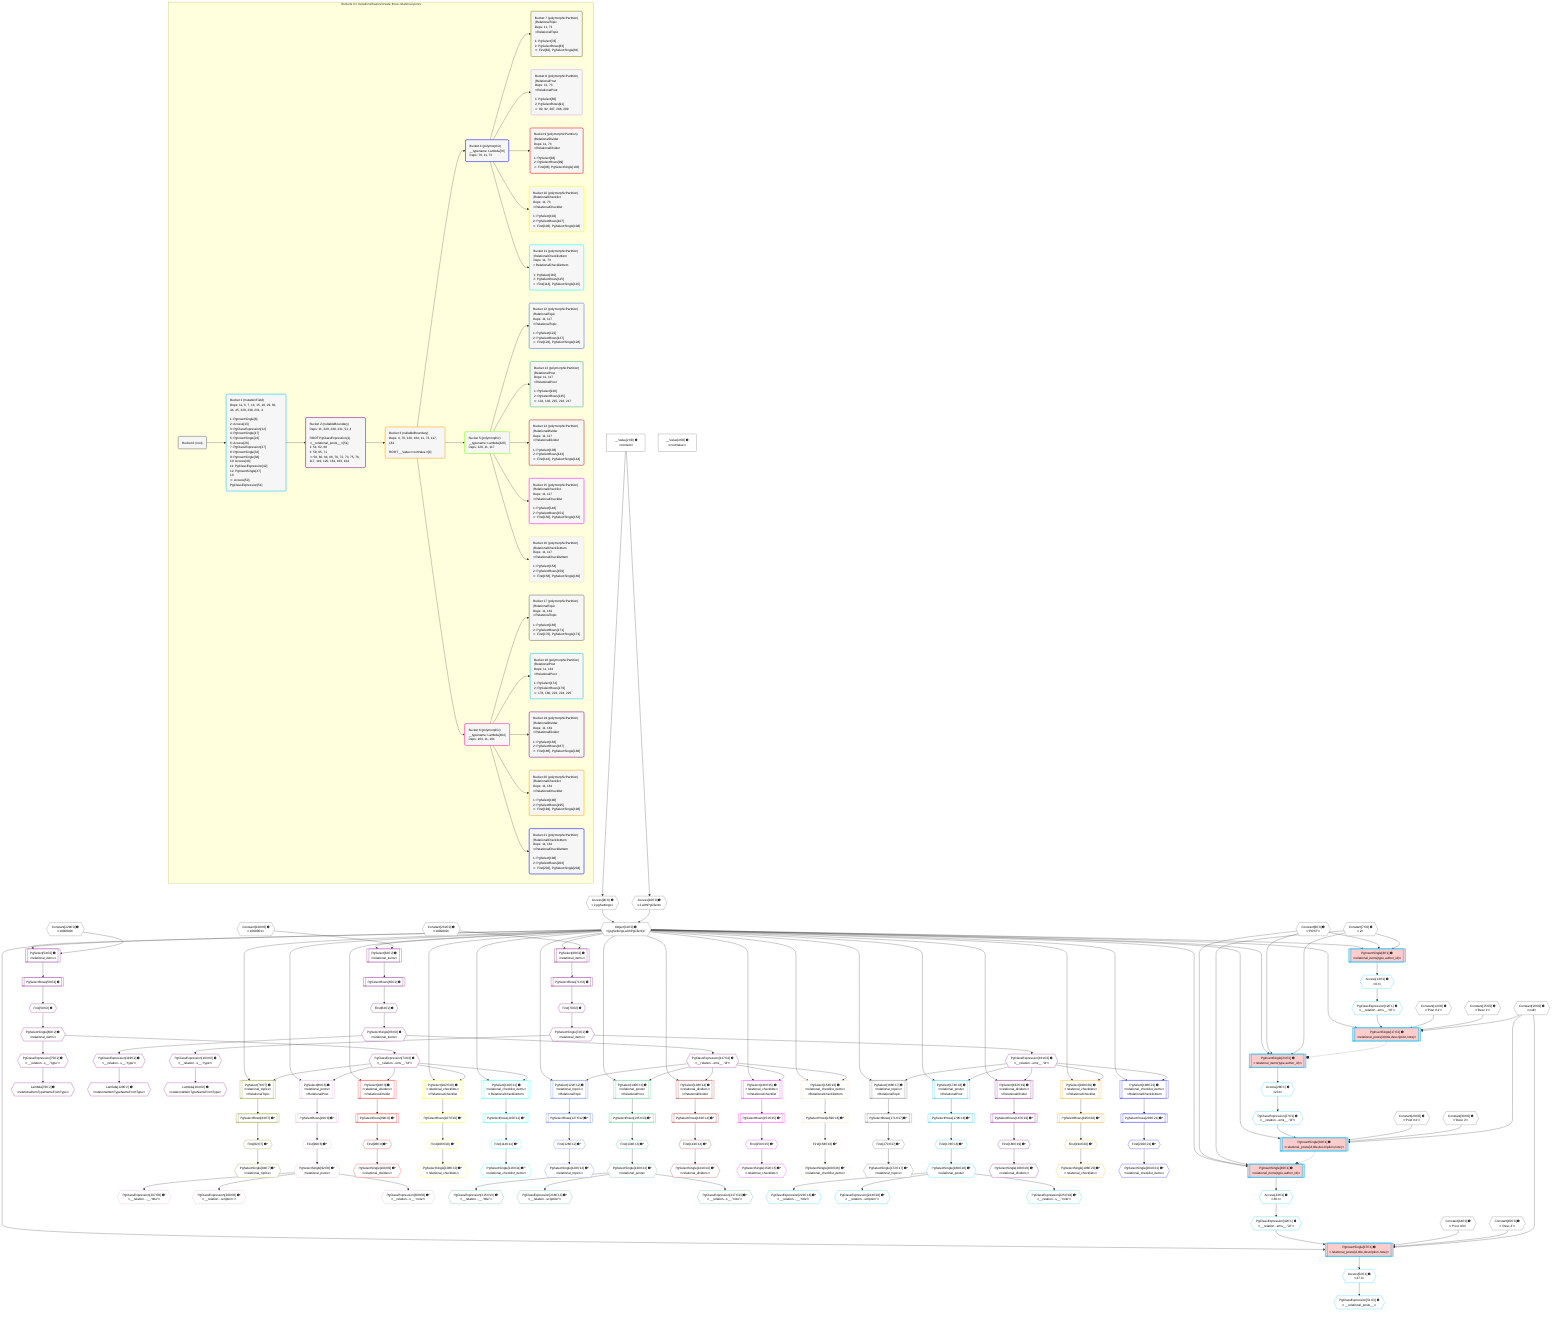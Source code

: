 %%{init: {'themeVariables': { 'fontSize': '12px'}}}%%
graph TD
    classDef path fill:#eee,stroke:#000,color:#000
    classDef plan fill:#fff,stroke-width:1px,color:#000
    classDef itemplan fill:#fff,stroke-width:2px,color:#000
    classDef unbatchedplan fill:#dff,stroke-width:1px,color:#000
    classDef sideeffectplan fill:#fcc,stroke-width:2px,color:#000
    classDef bucket fill:#f6f6f6,color:#000,stroke-width:2px,text-align:left

    subgraph "Buckets for mutations/basics/create-three-relational-posts"
    Bucket0("Bucket 0 (root)"):::bucket
    Bucket1("Bucket 1 (mutationField)<br />Deps: 11, 6, 7, 14, 15, 16, 29, 30, 44, 45, 229, 230, 231, 4<br /><br />1: PgInsertSingle[8]<br />2: Access[13]<br />3: PgClassExpression[12]<br />4: PgInsertSingle[17]<br />5: PgInsertSingle[23]<br />6: Access[28]<br />7: PgClassExpression[27]<br />8: PgInsertSingle[32]<br />9: PgInsertSingle[38]<br />10: Access[43]<br />11: PgClassExpression[42]<br />12: PgInsertSingle[47]<br />13: <br />ᐳ: Access[52], PgClassExpression[51]"):::bucket
    Bucket2("Bucket 2 (nullableBoundary)<br />Deps: 11, 229, 230, 231, 51, 4<br /><br />ROOT PgClassExpression{1}ᐸ__relational_posts__ᐳ[51]<br />1: 54, 62, 68<br />2: 59, 65, 71<br />ᐳ: 58, 60, 64, 66, 70, 72, 73, 75, 76, 117, 119, 120, 161, 163, 164"):::bucket
    Bucket3("Bucket 3 (nullableBoundary)<br />Deps: 4, 76, 120, 164, 11, 73, 117, 161<br /><br />ROOT __ValueᐸrootValueᐳ[4]"):::bucket
    Bucket4("Bucket 4 (polymorphic)<br />__typename: Lambda[76]<br />Deps: 76, 11, 73"):::bucket
    Bucket5("Bucket 5 (polymorphic)<br />__typename: Lambda[120]<br />Deps: 120, 11, 117"):::bucket
    Bucket6("Bucket 6 (polymorphic)<br />__typename: Lambda[164]<br />Deps: 164, 11, 161"):::bucket
    Bucket7("Bucket 7 (polymorphicPartition)<br />|RelationalTopic<br />Deps: 11, 73<br />ᐳRelationalTopic<br /><br />1: PgSelect[78]<br />2: PgSelectRows[83]<br />ᐳ: First[82], PgSelectSingle[84]"):::bucket
    Bucket8("Bucket 8 (polymorphicPartition)<br />|RelationalPost<br />Deps: 11, 73<br />ᐳRelationalPost<br /><br />1: PgSelect[86]<br />2: PgSelectRows[91]<br />ᐳ: 90, 92, 207, 208, 209"):::bucket
    Bucket9("Bucket 9 (polymorphicPartition)<br />|RelationalDivider<br />Deps: 11, 73<br />ᐳRelationalDivider<br /><br />1: PgSelect[94]<br />2: PgSelectRows[99]<br />ᐳ: First[98], PgSelectSingle[100]"):::bucket
    Bucket10("Bucket 10 (polymorphicPartition)<br />|RelationalChecklist<br />Deps: 11, 73<br />ᐳRelationalChecklist<br /><br />1: PgSelect[102]<br />2: PgSelectRows[107]<br />ᐳ: First[106], PgSelectSingle[108]"):::bucket
    Bucket11("Bucket 11 (polymorphicPartition)<br />|RelationalChecklistItem<br />Deps: 11, 73<br />ᐳRelationalChecklistItem<br /><br />1: PgSelect[110]<br />2: PgSelectRows[115]<br />ᐳ: First[114], PgSelectSingle[116]"):::bucket
    Bucket12("Bucket 12 (polymorphicPartition)<br />|RelationalTopic<br />Deps: 11, 117<br />ᐳRelationalTopic<br /><br />1: PgSelect[122]<br />2: PgSelectRows[127]<br />ᐳ: First[126], PgSelectSingle[128]"):::bucket
    Bucket13("Bucket 13 (polymorphicPartition)<br />|RelationalPost<br />Deps: 11, 117<br />ᐳRelationalPost<br /><br />1: PgSelect[130]<br />2: PgSelectRows[135]<br />ᐳ: 134, 136, 215, 216, 217"):::bucket
    Bucket14("Bucket 14 (polymorphicPartition)<br />|RelationalDivider<br />Deps: 11, 117<br />ᐳRelationalDivider<br /><br />1: PgSelect[138]<br />2: PgSelectRows[143]<br />ᐳ: First[142], PgSelectSingle[144]"):::bucket
    Bucket15("Bucket 15 (polymorphicPartition)<br />|RelationalChecklist<br />Deps: 11, 117<br />ᐳRelationalChecklist<br /><br />1: PgSelect[146]<br />2: PgSelectRows[151]<br />ᐳ: First[150], PgSelectSingle[152]"):::bucket
    Bucket16("Bucket 16 (polymorphicPartition)<br />|RelationalChecklistItem<br />Deps: 11, 117<br />ᐳRelationalChecklistItem<br /><br />1: PgSelect[154]<br />2: PgSelectRows[159]<br />ᐳ: First[158], PgSelectSingle[160]"):::bucket
    Bucket17("Bucket 17 (polymorphicPartition)<br />|RelationalTopic<br />Deps: 11, 161<br />ᐳRelationalTopic<br /><br />1: PgSelect[166]<br />2: PgSelectRows[171]<br />ᐳ: First[170], PgSelectSingle[172]"):::bucket
    Bucket18("Bucket 18 (polymorphicPartition)<br />|RelationalPost<br />Deps: 11, 161<br />ᐳRelationalPost<br /><br />1: PgSelect[174]<br />2: PgSelectRows[179]<br />ᐳ: 178, 180, 223, 224, 225"):::bucket
    Bucket19("Bucket 19 (polymorphicPartition)<br />|RelationalDivider<br />Deps: 11, 161<br />ᐳRelationalDivider<br /><br />1: PgSelect[182]<br />2: PgSelectRows[187]<br />ᐳ: First[186], PgSelectSingle[188]"):::bucket
    Bucket20("Bucket 20 (polymorphicPartition)<br />|RelationalChecklist<br />Deps: 11, 161<br />ᐳRelationalChecklist<br /><br />1: PgSelect[190]<br />2: PgSelectRows[195]<br />ᐳ: First[194], PgSelectSingle[196]"):::bucket
    Bucket21("Bucket 21 (polymorphicPartition)<br />|RelationalChecklistItem<br />Deps: 11, 161<br />ᐳRelationalChecklistItem<br /><br />1: PgSelect[198]<br />2: PgSelectRows[203]<br />ᐳ: First[202], PgSelectSingle[204]"):::bucket
    end
    Bucket0 --> Bucket1
    Bucket1 --> Bucket2
    Bucket2 --> Bucket3
    Bucket3 --> Bucket4 & Bucket5 & Bucket6
    Bucket4 --> Bucket7 & Bucket8 & Bucket9 & Bucket10 & Bucket11
    Bucket5 --> Bucket12 & Bucket13 & Bucket14 & Bucket15 & Bucket16
    Bucket6 --> Bucket17 & Bucket18 & Bucket19 & Bucket20 & Bucket21

    %% plan dependencies
    Object11{{"Object[11∈0] ➊<br />ᐸ{pgSettings,withPgClient}ᐳ"}}:::plan
    Access9{{"Access[9∈0] ➊<br />ᐸ2.pgSettingsᐳ"}}:::plan
    Access10{{"Access[10∈0] ➊<br />ᐸ2.withPgClientᐳ"}}:::plan
    Access9 & Access10 --> Object11
    __Value2["__Value[2∈0] ➊<br />ᐸcontextᐳ"]:::plan
    __Value2 --> Access9
    __Value2 --> Access10
    __Value4["__Value[4∈0] ➊<br />ᐸrootValueᐳ"]:::plan
    Constant6{{"Constant[6∈0] ➊<br />ᐸ'POST'ᐳ"}}:::plan
    Constant7{{"Constant[7∈0] ➊<br />ᐸ2ᐳ"}}:::plan
    Constant14{{"Constant[14∈0] ➊<br />ᐸ'Post ꖛ1'ᐳ"}}:::plan
    Constant15{{"Constant[15∈0] ➊<br />ᐸ'Desc 1'ᐳ"}}:::plan
    Constant16{{"Constant[16∈0] ➊<br />ᐸnullᐳ"}}:::plan
    Constant29{{"Constant[29∈0] ➊<br />ᐸ'Post ꖛ2'ᐳ"}}:::plan
    Constant30{{"Constant[30∈0] ➊<br />ᐸ'Desc 2'ᐳ"}}:::plan
    Constant44{{"Constant[44∈0] ➊<br />ᐸ'Post ꖛ3'ᐳ"}}:::plan
    Constant45{{"Constant[45∈0] ➊<br />ᐸ'Desc 3'ᐳ"}}:::plan
    Constant229{{"Constant[229∈0] ➊<br />ᐸ1000000ᐳ"}}:::plan
    Constant230{{"Constant[230∈0] ➊<br />ᐸ1000001ᐳ"}}:::plan
    Constant231{{"Constant[231∈0] ➊<br />ᐸ1000002ᐳ"}}:::plan
    PgInsertSingle17[["PgInsertSingle[17∈1] ➊<br />ᐸrelational_posts(id,title,description,note)ᐳ"]]:::sideeffectplan
    PgClassExpression12{{"PgClassExpression[12∈1] ➊<br />ᐸ__relation...ems__.”id”ᐳ"}}:::plan
    Object11 & PgClassExpression12 & Constant14 & Constant15 & Constant16 --> PgInsertSingle17
    PgInsertSingle32[["PgInsertSingle[32∈1] ➊<br />ᐸrelational_posts(id,title,description,note)ᐳ"]]:::sideeffectplan
    PgClassExpression27{{"PgClassExpression[27∈1] ➊<br />ᐸ__relation...ems__.”id”ᐳ"}}:::plan
    Object11 & PgClassExpression27 & Constant29 & Constant30 & Constant16 --> PgInsertSingle32
    PgInsertSingle47[["PgInsertSingle[47∈1] ➊<br />ᐸrelational_posts(id,title,description,note)ᐳ"]]:::sideeffectplan
    PgClassExpression42{{"PgClassExpression[42∈1] ➊<br />ᐸ__relation...ems__.”id”ᐳ"}}:::plan
    Object11 & PgClassExpression42 & Constant44 & Constant45 & Constant16 --> PgInsertSingle47
    PgInsertSingle8[["PgInsertSingle[8∈1] ➊<br />ᐸrelational_items(type,author_id)ᐳ"]]:::sideeffectplan
    Object11 & Constant6 & Constant7 --> PgInsertSingle8
    PgInsertSingle23[["PgInsertSingle[23∈1] ➊<br />ᐸrelational_items(type,author_id)ᐳ"]]:::sideeffectplan
    Object11 & Constant6 & Constant7 --> PgInsertSingle23
    PgInsertSingle38[["PgInsertSingle[38∈1] ➊<br />ᐸrelational_items(type,author_id)ᐳ"]]:::sideeffectplan
    Object11 & Constant6 & Constant7 --> PgInsertSingle38
    Access13{{"Access[13∈1] ➊<br />ᐸ8.tᐳ"}}:::plan
    Access13 --> PgClassExpression12
    PgInsertSingle8 --> Access13
    Access28{{"Access[28∈1] ➊<br />ᐸ23.tᐳ"}}:::plan
    Access28 --> PgClassExpression27
    PgInsertSingle23 --> Access28
    Access43{{"Access[43∈1] ➊<br />ᐸ38.tᐳ"}}:::plan
    Access43 --> PgClassExpression42
    PgInsertSingle38 --> Access43
    PgClassExpression51{{"PgClassExpression[51∈1] ➊<br />ᐸ__relational_posts__ᐳ"}}:::plan
    Access52{{"Access[52∈1] ➊<br />ᐸ47.tᐳ"}}:::plan
    Access52 --> PgClassExpression51
    PgInsertSingle47 --> Access52
    PgSelect54[["PgSelect[54∈2] ➊<br />ᐸrelational_itemsᐳ"]]:::plan
    Object11 & Constant229 --> PgSelect54
    PgSelect62[["PgSelect[62∈2] ➊<br />ᐸrelational_itemsᐳ"]]:::plan
    Object11 & Constant230 --> PgSelect62
    PgSelect68[["PgSelect[68∈2] ➊<br />ᐸrelational_itemsᐳ"]]:::plan
    Object11 & Constant231 --> PgSelect68
    First58{{"First[58∈2] ➊"}}:::plan
    PgSelectRows59[["PgSelectRows[59∈2] ➊"]]:::plan
    PgSelectRows59 --> First58
    PgSelect54 --> PgSelectRows59
    PgSelectSingle60{{"PgSelectSingle[60∈2] ➊<br />ᐸrelational_itemsᐳ"}}:::plan
    First58 --> PgSelectSingle60
    First64{{"First[64∈2] ➊"}}:::plan
    PgSelectRows65[["PgSelectRows[65∈2] ➊"]]:::plan
    PgSelectRows65 --> First64
    PgSelect62 --> PgSelectRows65
    PgSelectSingle66{{"PgSelectSingle[66∈2] ➊<br />ᐸrelational_itemsᐳ"}}:::plan
    First64 --> PgSelectSingle66
    First70{{"First[70∈2] ➊"}}:::plan
    PgSelectRows71[["PgSelectRows[71∈2] ➊"]]:::plan
    PgSelectRows71 --> First70
    PgSelect68 --> PgSelectRows71
    PgSelectSingle72{{"PgSelectSingle[72∈2] ➊<br />ᐸrelational_itemsᐳ"}}:::plan
    First70 --> PgSelectSingle72
    PgClassExpression73{{"PgClassExpression[73∈2] ➊<br />ᐸ__relation...ems__.”id”ᐳ"}}:::plan
    PgSelectSingle60 --> PgClassExpression73
    PgClassExpression75{{"PgClassExpression[75∈2] ➊<br />ᐸ__relation...s__.”type”ᐳ"}}:::plan
    PgSelectSingle60 --> PgClassExpression75
    Lambda76{{"Lambda[76∈2] ➊<br />ᐸrelationalItemTypeNameFromTypeᐳ"}}:::plan
    PgClassExpression75 --> Lambda76
    PgClassExpression117{{"PgClassExpression[117∈2] ➊<br />ᐸ__relation...ems__.”id”ᐳ"}}:::plan
    PgSelectSingle66 --> PgClassExpression117
    PgClassExpression119{{"PgClassExpression[119∈2] ➊<br />ᐸ__relation...s__.”type”ᐳ"}}:::plan
    PgSelectSingle66 --> PgClassExpression119
    Lambda120{{"Lambda[120∈2] ➊<br />ᐸrelationalItemTypeNameFromTypeᐳ"}}:::plan
    PgClassExpression119 --> Lambda120
    PgClassExpression161{{"PgClassExpression[161∈2] ➊<br />ᐸ__relation...ems__.”id”ᐳ"}}:::plan
    PgSelectSingle72 --> PgClassExpression161
    PgClassExpression163{{"PgClassExpression[163∈2] ➊<br />ᐸ__relation...s__.”type”ᐳ"}}:::plan
    PgSelectSingle72 --> PgClassExpression163
    Lambda164{{"Lambda[164∈2] ➊<br />ᐸrelationalItemTypeNameFromTypeᐳ"}}:::plan
    PgClassExpression163 --> Lambda164
    PgSelect78[["PgSelect[78∈7] ➊<br />ᐸrelational_topicsᐳ<br />ᐳRelationalTopic"]]:::plan
    Object11 & PgClassExpression73 --> PgSelect78
    First82{{"First[82∈7] ➊^"}}:::plan
    PgSelectRows83[["PgSelectRows[83∈7] ➊^"]]:::plan
    PgSelectRows83 --> First82
    PgSelect78 --> PgSelectRows83
    PgSelectSingle84{{"PgSelectSingle[84∈7] ➊^<br />ᐸrelational_topicsᐳ"}}:::plan
    First82 --> PgSelectSingle84
    PgSelect86[["PgSelect[86∈8] ➊<br />ᐸrelational_postsᐳ<br />ᐳRelationalPost"]]:::plan
    Object11 & PgClassExpression73 --> PgSelect86
    First90{{"First[90∈8] ➊^"}}:::plan
    PgSelectRows91[["PgSelectRows[91∈8] ➊^"]]:::plan
    PgSelectRows91 --> First90
    PgSelect86 --> PgSelectRows91
    PgSelectSingle92{{"PgSelectSingle[92∈8] ➊^<br />ᐸrelational_postsᐳ"}}:::plan
    First90 --> PgSelectSingle92
    PgClassExpression207{{"PgClassExpression[207∈8] ➊^<br />ᐸ__relation...__.”title”ᐳ"}}:::plan
    PgSelectSingle92 --> PgClassExpression207
    PgClassExpression208{{"PgClassExpression[208∈8] ➊^<br />ᐸ__relation...scription”ᐳ"}}:::plan
    PgSelectSingle92 --> PgClassExpression208
    PgClassExpression209{{"PgClassExpression[209∈8] ➊^<br />ᐸ__relation...s__.”note”ᐳ"}}:::plan
    PgSelectSingle92 --> PgClassExpression209
    PgSelect94[["PgSelect[94∈9] ➊<br />ᐸrelational_dividersᐳ<br />ᐳRelationalDivider"]]:::plan
    Object11 & PgClassExpression73 --> PgSelect94
    First98{{"First[98∈9] ➊^"}}:::plan
    PgSelectRows99[["PgSelectRows[99∈9] ➊^"]]:::plan
    PgSelectRows99 --> First98
    PgSelect94 --> PgSelectRows99
    PgSelectSingle100{{"PgSelectSingle[100∈9] ➊^<br />ᐸrelational_dividersᐳ"}}:::plan
    First98 --> PgSelectSingle100
    PgSelect102[["PgSelect[102∈10] ➊<br />ᐸrelational_checklistsᐳ<br />ᐳRelationalChecklist"]]:::plan
    Object11 & PgClassExpression73 --> PgSelect102
    First106{{"First[106∈10] ➊^"}}:::plan
    PgSelectRows107[["PgSelectRows[107∈10] ➊^"]]:::plan
    PgSelectRows107 --> First106
    PgSelect102 --> PgSelectRows107
    PgSelectSingle108{{"PgSelectSingle[108∈10] ➊^<br />ᐸrelational_checklistsᐳ"}}:::plan
    First106 --> PgSelectSingle108
    PgSelect110[["PgSelect[110∈11] ➊<br />ᐸrelational_checklist_itemsᐳ<br />ᐳRelationalChecklistItem"]]:::plan
    Object11 & PgClassExpression73 --> PgSelect110
    First114{{"First[114∈11] ➊^"}}:::plan
    PgSelectRows115[["PgSelectRows[115∈11] ➊^"]]:::plan
    PgSelectRows115 --> First114
    PgSelect110 --> PgSelectRows115
    PgSelectSingle116{{"PgSelectSingle[116∈11] ➊^<br />ᐸrelational_checklist_itemsᐳ"}}:::plan
    First114 --> PgSelectSingle116
    PgSelect122[["PgSelect[122∈12] ➊<br />ᐸrelational_topicsᐳ<br />ᐳRelationalTopic"]]:::plan
    Object11 & PgClassExpression117 --> PgSelect122
    First126{{"First[126∈12] ➊^"}}:::plan
    PgSelectRows127[["PgSelectRows[127∈12] ➊^"]]:::plan
    PgSelectRows127 --> First126
    PgSelect122 --> PgSelectRows127
    PgSelectSingle128{{"PgSelectSingle[128∈12] ➊^<br />ᐸrelational_topicsᐳ"}}:::plan
    First126 --> PgSelectSingle128
    PgSelect130[["PgSelect[130∈13] ➊<br />ᐸrelational_postsᐳ<br />ᐳRelationalPost"]]:::plan
    Object11 & PgClassExpression117 --> PgSelect130
    First134{{"First[134∈13] ➊^"}}:::plan
    PgSelectRows135[["PgSelectRows[135∈13] ➊^"]]:::plan
    PgSelectRows135 --> First134
    PgSelect130 --> PgSelectRows135
    PgSelectSingle136{{"PgSelectSingle[136∈13] ➊^<br />ᐸrelational_postsᐳ"}}:::plan
    First134 --> PgSelectSingle136
    PgClassExpression215{{"PgClassExpression[215∈13] ➊^<br />ᐸ__relation...__.”title”ᐳ"}}:::plan
    PgSelectSingle136 --> PgClassExpression215
    PgClassExpression216{{"PgClassExpression[216∈13] ➊^<br />ᐸ__relation...scription”ᐳ"}}:::plan
    PgSelectSingle136 --> PgClassExpression216
    PgClassExpression217{{"PgClassExpression[217∈13] ➊^<br />ᐸ__relation...s__.”note”ᐳ"}}:::plan
    PgSelectSingle136 --> PgClassExpression217
    PgSelect138[["PgSelect[138∈14] ➊<br />ᐸrelational_dividersᐳ<br />ᐳRelationalDivider"]]:::plan
    Object11 & PgClassExpression117 --> PgSelect138
    First142{{"First[142∈14] ➊^"}}:::plan
    PgSelectRows143[["PgSelectRows[143∈14] ➊^"]]:::plan
    PgSelectRows143 --> First142
    PgSelect138 --> PgSelectRows143
    PgSelectSingle144{{"PgSelectSingle[144∈14] ➊^<br />ᐸrelational_dividersᐳ"}}:::plan
    First142 --> PgSelectSingle144
    PgSelect146[["PgSelect[146∈15] ➊<br />ᐸrelational_checklistsᐳ<br />ᐳRelationalChecklist"]]:::plan
    Object11 & PgClassExpression117 --> PgSelect146
    First150{{"First[150∈15] ➊^"}}:::plan
    PgSelectRows151[["PgSelectRows[151∈15] ➊^"]]:::plan
    PgSelectRows151 --> First150
    PgSelect146 --> PgSelectRows151
    PgSelectSingle152{{"PgSelectSingle[152∈15] ➊^<br />ᐸrelational_checklistsᐳ"}}:::plan
    First150 --> PgSelectSingle152
    PgSelect154[["PgSelect[154∈16] ➊<br />ᐸrelational_checklist_itemsᐳ<br />ᐳRelationalChecklistItem"]]:::plan
    Object11 & PgClassExpression117 --> PgSelect154
    First158{{"First[158∈16] ➊^"}}:::plan
    PgSelectRows159[["PgSelectRows[159∈16] ➊^"]]:::plan
    PgSelectRows159 --> First158
    PgSelect154 --> PgSelectRows159
    PgSelectSingle160{{"PgSelectSingle[160∈16] ➊^<br />ᐸrelational_checklist_itemsᐳ"}}:::plan
    First158 --> PgSelectSingle160
    PgSelect166[["PgSelect[166∈17] ➊<br />ᐸrelational_topicsᐳ<br />ᐳRelationalTopic"]]:::plan
    Object11 & PgClassExpression161 --> PgSelect166
    First170{{"First[170∈17] ➊^"}}:::plan
    PgSelectRows171[["PgSelectRows[171∈17] ➊^"]]:::plan
    PgSelectRows171 --> First170
    PgSelect166 --> PgSelectRows171
    PgSelectSingle172{{"PgSelectSingle[172∈17] ➊^<br />ᐸrelational_topicsᐳ"}}:::plan
    First170 --> PgSelectSingle172
    PgSelect174[["PgSelect[174∈18] ➊<br />ᐸrelational_postsᐳ<br />ᐳRelationalPost"]]:::plan
    Object11 & PgClassExpression161 --> PgSelect174
    First178{{"First[178∈18] ➊^"}}:::plan
    PgSelectRows179[["PgSelectRows[179∈18] ➊^"]]:::plan
    PgSelectRows179 --> First178
    PgSelect174 --> PgSelectRows179
    PgSelectSingle180{{"PgSelectSingle[180∈18] ➊^<br />ᐸrelational_postsᐳ"}}:::plan
    First178 --> PgSelectSingle180
    PgClassExpression223{{"PgClassExpression[223∈18] ➊^<br />ᐸ__relation...__.”title”ᐳ"}}:::plan
    PgSelectSingle180 --> PgClassExpression223
    PgClassExpression224{{"PgClassExpression[224∈18] ➊^<br />ᐸ__relation...scription”ᐳ"}}:::plan
    PgSelectSingle180 --> PgClassExpression224
    PgClassExpression225{{"PgClassExpression[225∈18] ➊^<br />ᐸ__relation...s__.”note”ᐳ"}}:::plan
    PgSelectSingle180 --> PgClassExpression225
    PgSelect182[["PgSelect[182∈19] ➊<br />ᐸrelational_dividersᐳ<br />ᐳRelationalDivider"]]:::plan
    Object11 & PgClassExpression161 --> PgSelect182
    First186{{"First[186∈19] ➊^"}}:::plan
    PgSelectRows187[["PgSelectRows[187∈19] ➊^"]]:::plan
    PgSelectRows187 --> First186
    PgSelect182 --> PgSelectRows187
    PgSelectSingle188{{"PgSelectSingle[188∈19] ➊^<br />ᐸrelational_dividersᐳ"}}:::plan
    First186 --> PgSelectSingle188
    PgSelect190[["PgSelect[190∈20] ➊<br />ᐸrelational_checklistsᐳ<br />ᐳRelationalChecklist"]]:::plan
    Object11 & PgClassExpression161 --> PgSelect190
    First194{{"First[194∈20] ➊^"}}:::plan
    PgSelectRows195[["PgSelectRows[195∈20] ➊^"]]:::plan
    PgSelectRows195 --> First194
    PgSelect190 --> PgSelectRows195
    PgSelectSingle196{{"PgSelectSingle[196∈20] ➊^<br />ᐸrelational_checklistsᐳ"}}:::plan
    First194 --> PgSelectSingle196
    PgSelect198[["PgSelect[198∈21] ➊<br />ᐸrelational_checklist_itemsᐳ<br />ᐳRelationalChecklistItem"]]:::plan
    Object11 & PgClassExpression161 --> PgSelect198
    First202{{"First[202∈21] ➊^"}}:::plan
    PgSelectRows203[["PgSelectRows[203∈21] ➊^"]]:::plan
    PgSelectRows203 --> First202
    PgSelect198 --> PgSelectRows203
    PgSelectSingle204{{"PgSelectSingle[204∈21] ➊^<br />ᐸrelational_checklist_itemsᐳ"}}:::plan
    First202 --> PgSelectSingle204

    %% define steps
    classDef bucket0 stroke:#696969
    class Bucket0,__Value2,__Value4,Constant6,Constant7,Access9,Access10,Object11,Constant14,Constant15,Constant16,Constant29,Constant30,Constant44,Constant45,Constant229,Constant230,Constant231 bucket0
    classDef bucket1 stroke:#00bfff
    class Bucket1,PgInsertSingle8,PgClassExpression12,Access13,PgInsertSingle17,PgInsertSingle23,PgClassExpression27,Access28,PgInsertSingle32,PgInsertSingle38,PgClassExpression42,Access43,PgInsertSingle47,PgClassExpression51,Access52 bucket1
    classDef bucket2 stroke:#7f007f
    class Bucket2,PgSelect54,First58,PgSelectRows59,PgSelectSingle60,PgSelect62,First64,PgSelectRows65,PgSelectSingle66,PgSelect68,First70,PgSelectRows71,PgSelectSingle72,PgClassExpression73,PgClassExpression75,Lambda76,PgClassExpression117,PgClassExpression119,Lambda120,PgClassExpression161,PgClassExpression163,Lambda164 bucket2
    classDef bucket3 stroke:#ffa500
    class Bucket3 bucket3
    classDef bucket4 stroke:#0000ff
    class Bucket4 bucket4
    classDef bucket5 stroke:#7fff00
    class Bucket5 bucket5
    classDef bucket6 stroke:#ff1493
    class Bucket6 bucket6
    classDef bucket7 stroke:#808000
    class Bucket7,PgSelect78,First82,PgSelectRows83,PgSelectSingle84 bucket7
    classDef bucket8 stroke:#dda0dd
    class Bucket8,PgSelect86,First90,PgSelectRows91,PgSelectSingle92,PgClassExpression207,PgClassExpression208,PgClassExpression209 bucket8
    classDef bucket9 stroke:#ff0000
    class Bucket9,PgSelect94,First98,PgSelectRows99,PgSelectSingle100 bucket9
    classDef bucket10 stroke:#ffff00
    class Bucket10,PgSelect102,First106,PgSelectRows107,PgSelectSingle108 bucket10
    classDef bucket11 stroke:#00ffff
    class Bucket11,PgSelect110,First114,PgSelectRows115,PgSelectSingle116 bucket11
    classDef bucket12 stroke:#4169e1
    class Bucket12,PgSelect122,First126,PgSelectRows127,PgSelectSingle128 bucket12
    classDef bucket13 stroke:#3cb371
    class Bucket13,PgSelect130,First134,PgSelectRows135,PgSelectSingle136,PgClassExpression215,PgClassExpression216,PgClassExpression217 bucket13
    classDef bucket14 stroke:#a52a2a
    class Bucket14,PgSelect138,First142,PgSelectRows143,PgSelectSingle144 bucket14
    classDef bucket15 stroke:#ff00ff
    class Bucket15,PgSelect146,First150,PgSelectRows151,PgSelectSingle152 bucket15
    classDef bucket16 stroke:#f5deb3
    class Bucket16,PgSelect154,First158,PgSelectRows159,PgSelectSingle160 bucket16
    classDef bucket17 stroke:#696969
    class Bucket17,PgSelect166,First170,PgSelectRows171,PgSelectSingle172 bucket17
    classDef bucket18 stroke:#00bfff
    class Bucket18,PgSelect174,First178,PgSelectRows179,PgSelectSingle180,PgClassExpression223,PgClassExpression224,PgClassExpression225 bucket18
    classDef bucket19 stroke:#7f007f
    class Bucket19,PgSelect182,First186,PgSelectRows187,PgSelectSingle188 bucket19
    classDef bucket20 stroke:#ffa500
    class Bucket20,PgSelect190,First194,PgSelectRows195,PgSelectSingle196 bucket20
    classDef bucket21 stroke:#0000ff
    class Bucket21,PgSelect198,First202,PgSelectRows203,PgSelectSingle204 bucket21

    %% implicit side effects
    PgInsertSingle17 -.-o PgInsertSingle23
    PgInsertSingle32 -.-o PgInsertSingle38